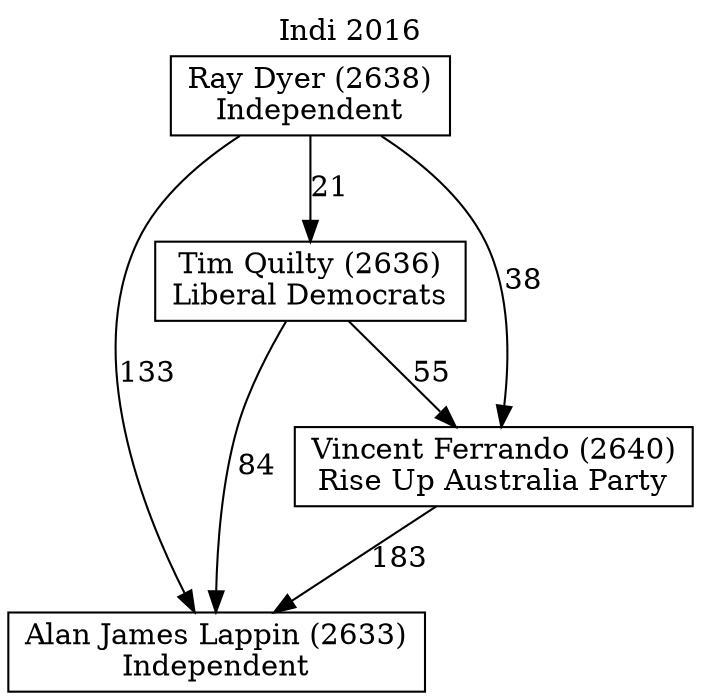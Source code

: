 // House preference flow
digraph "Alan James Lappin (2633)_Indi_2016" {
	graph [label="Indi 2016" labelloc=t mclimit=10]
	node [shape=box]
	"Tim Quilty (2636)" [label="Tim Quilty (2636)
Liberal Democrats"]
	"Alan James Lappin (2633)" [label="Alan James Lappin (2633)
Independent"]
	"Vincent Ferrando (2640)" [label="Vincent Ferrando (2640)
Rise Up Australia Party"]
	"Ray Dyer (2638)" [label="Ray Dyer (2638)
Independent"]
	"Tim Quilty (2636)" -> "Alan James Lappin (2633)" [label=84]
	"Vincent Ferrando (2640)" -> "Alan James Lappin (2633)" [label=183]
	"Ray Dyer (2638)" -> "Vincent Ferrando (2640)" [label=38]
	"Ray Dyer (2638)" -> "Alan James Lappin (2633)" [label=133]
	"Ray Dyer (2638)" -> "Tim Quilty (2636)" [label=21]
	"Tim Quilty (2636)" -> "Vincent Ferrando (2640)" [label=55]
}
